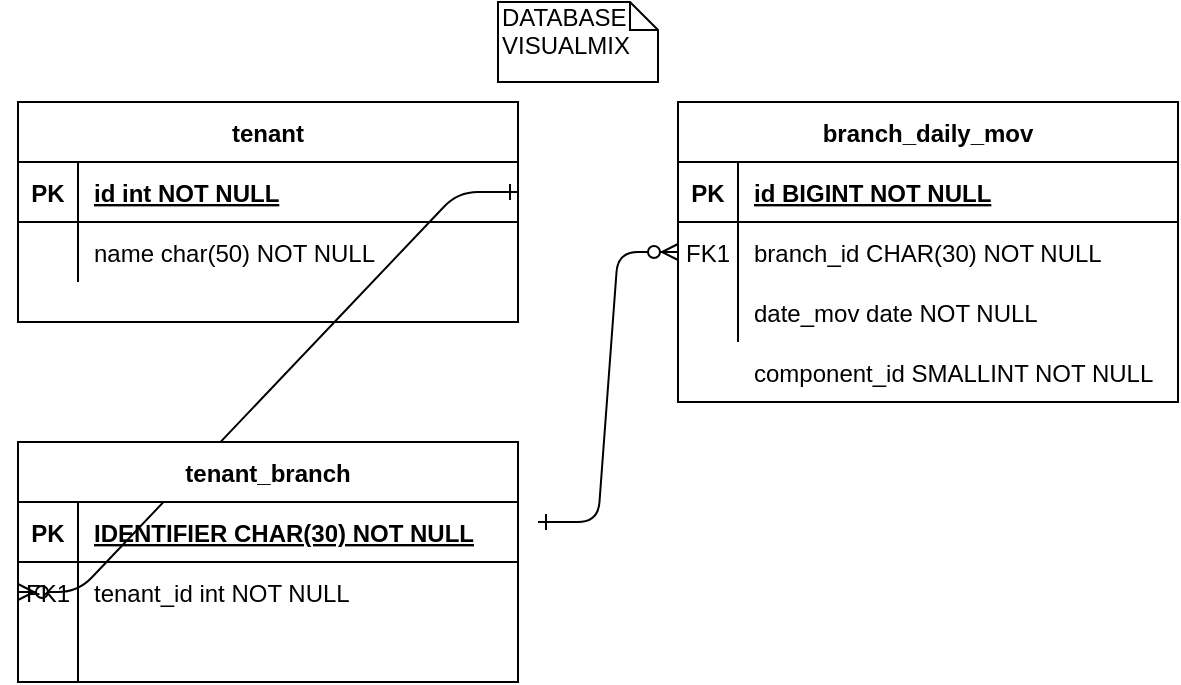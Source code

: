 <mxfile version="13.6.2" type="github" pages="3">
  <diagram id="R2lEEEUBdFMjLlhIrx00" name="DER">
    <mxGraphModel dx="854" dy="356" grid="1" gridSize="10" guides="1" tooltips="1" connect="1" arrows="1" fold="1" page="1" pageScale="1" pageWidth="850" pageHeight="1100" math="0" shadow="0" extFonts="Permanent Marker^https://fonts.googleapis.com/css?family=Permanent+Marker">
      <root>
        <mxCell id="0" />
        <mxCell id="1" parent="0" />
        <mxCell id="C-vyLk0tnHw3VtMMgP7b-1" value="" style="edgeStyle=entityRelationEdgeStyle;endArrow=ERzeroToMany;startArrow=ERone;endFill=1;startFill=0;" parent="1" target="C-vyLk0tnHw3VtMMgP7b-6" edge="1">
          <mxGeometry width="100" height="100" relative="1" as="geometry">
            <mxPoint x="380" y="330" as="sourcePoint" />
            <mxPoint x="440" y="620" as="targetPoint" />
          </mxGeometry>
        </mxCell>
        <mxCell id="C-vyLk0tnHw3VtMMgP7b-2" value="branch_daily_mov" style="shape=table;startSize=30;container=1;collapsible=1;childLayout=tableLayout;fixedRows=1;rowLines=0;fontStyle=1;align=center;resizeLast=1;" parent="1" vertex="1">
          <mxGeometry x="450" y="120" width="250" height="150" as="geometry" />
        </mxCell>
        <mxCell id="C-vyLk0tnHw3VtMMgP7b-3" value="" style="shape=partialRectangle;collapsible=0;dropTarget=0;pointerEvents=0;fillColor=none;points=[[0,0.5],[1,0.5]];portConstraint=eastwest;top=0;left=0;right=0;bottom=1;" parent="C-vyLk0tnHw3VtMMgP7b-2" vertex="1">
          <mxGeometry y="30" width="250" height="30" as="geometry" />
        </mxCell>
        <mxCell id="C-vyLk0tnHw3VtMMgP7b-4" value="PK" style="shape=partialRectangle;overflow=hidden;connectable=0;fillColor=none;top=0;left=0;bottom=0;right=0;fontStyle=1;" parent="C-vyLk0tnHw3VtMMgP7b-3" vertex="1">
          <mxGeometry width="30" height="30" as="geometry" />
        </mxCell>
        <mxCell id="C-vyLk0tnHw3VtMMgP7b-5" value="id BIGINT NOT NULL " style="shape=partialRectangle;overflow=hidden;connectable=0;fillColor=none;top=0;left=0;bottom=0;right=0;align=left;spacingLeft=6;fontStyle=5;" parent="C-vyLk0tnHw3VtMMgP7b-3" vertex="1">
          <mxGeometry x="30" width="220" height="30" as="geometry" />
        </mxCell>
        <mxCell id="C-vyLk0tnHw3VtMMgP7b-6" value="" style="shape=partialRectangle;collapsible=0;dropTarget=0;pointerEvents=0;fillColor=none;points=[[0,0.5],[1,0.5]];portConstraint=eastwest;top=0;left=0;right=0;bottom=0;" parent="C-vyLk0tnHw3VtMMgP7b-2" vertex="1">
          <mxGeometry y="60" width="250" height="30" as="geometry" />
        </mxCell>
        <mxCell id="C-vyLk0tnHw3VtMMgP7b-7" value="FK1" style="shape=partialRectangle;overflow=hidden;connectable=0;fillColor=none;top=0;left=0;bottom=0;right=0;" parent="C-vyLk0tnHw3VtMMgP7b-6" vertex="1">
          <mxGeometry width="30" height="30" as="geometry" />
        </mxCell>
        <mxCell id="C-vyLk0tnHw3VtMMgP7b-8" value="branch_id CHAR(30) NOT NULL" style="shape=partialRectangle;overflow=hidden;connectable=0;fillColor=none;top=0;left=0;bottom=0;right=0;align=left;spacingLeft=6;" parent="C-vyLk0tnHw3VtMMgP7b-6" vertex="1">
          <mxGeometry x="30" width="220" height="30" as="geometry" />
        </mxCell>
        <mxCell id="C-vyLk0tnHw3VtMMgP7b-9" value="" style="shape=partialRectangle;collapsible=0;dropTarget=0;pointerEvents=0;fillColor=none;points=[[0,0.5],[1,0.5]];portConstraint=eastwest;top=0;left=0;right=0;bottom=0;" parent="C-vyLk0tnHw3VtMMgP7b-2" vertex="1">
          <mxGeometry y="90" width="250" height="30" as="geometry" />
        </mxCell>
        <mxCell id="C-vyLk0tnHw3VtMMgP7b-10" value="" style="shape=partialRectangle;overflow=hidden;connectable=0;fillColor=none;top=0;left=0;bottom=0;right=0;" parent="C-vyLk0tnHw3VtMMgP7b-9" vertex="1">
          <mxGeometry width="30" height="30" as="geometry" />
        </mxCell>
        <mxCell id="C-vyLk0tnHw3VtMMgP7b-11" value="date_mov date NOT NULL" style="shape=partialRectangle;overflow=hidden;connectable=0;fillColor=none;top=0;left=0;bottom=0;right=0;align=left;spacingLeft=6;" parent="C-vyLk0tnHw3VtMMgP7b-9" vertex="1">
          <mxGeometry x="30" width="220" height="30" as="geometry" />
        </mxCell>
        <mxCell id="C-vyLk0tnHw3VtMMgP7b-23" value="tenant" style="shape=table;startSize=30;container=1;collapsible=1;childLayout=tableLayout;fixedRows=1;rowLines=0;fontStyle=1;align=center;resizeLast=1;" parent="1" vertex="1">
          <mxGeometry x="120" y="120" width="250" height="110" as="geometry" />
        </mxCell>
        <mxCell id="C-vyLk0tnHw3VtMMgP7b-24" value="" style="shape=partialRectangle;collapsible=0;dropTarget=0;pointerEvents=0;fillColor=none;points=[[0,0.5],[1,0.5]];portConstraint=eastwest;top=0;left=0;right=0;bottom=1;" parent="C-vyLk0tnHw3VtMMgP7b-23" vertex="1">
          <mxGeometry y="30" width="250" height="30" as="geometry" />
        </mxCell>
        <mxCell id="C-vyLk0tnHw3VtMMgP7b-25" value="PK" style="shape=partialRectangle;overflow=hidden;connectable=0;fillColor=none;top=0;left=0;bottom=0;right=0;fontStyle=1;" parent="C-vyLk0tnHw3VtMMgP7b-24" vertex="1">
          <mxGeometry width="30" height="30" as="geometry" />
        </mxCell>
        <mxCell id="C-vyLk0tnHw3VtMMgP7b-26" value="id int NOT NULL " style="shape=partialRectangle;overflow=hidden;connectable=0;fillColor=none;top=0;left=0;bottom=0;right=0;align=left;spacingLeft=6;fontStyle=5;" parent="C-vyLk0tnHw3VtMMgP7b-24" vertex="1">
          <mxGeometry x="30" width="220" height="30" as="geometry" />
        </mxCell>
        <mxCell id="C-vyLk0tnHw3VtMMgP7b-27" value="" style="shape=partialRectangle;collapsible=0;dropTarget=0;pointerEvents=0;fillColor=none;points=[[0,0.5],[1,0.5]];portConstraint=eastwest;top=0;left=0;right=0;bottom=0;" parent="C-vyLk0tnHw3VtMMgP7b-23" vertex="1">
          <mxGeometry y="60" width="250" height="30" as="geometry" />
        </mxCell>
        <mxCell id="C-vyLk0tnHw3VtMMgP7b-28" value="" style="shape=partialRectangle;overflow=hidden;connectable=0;fillColor=none;top=0;left=0;bottom=0;right=0;" parent="C-vyLk0tnHw3VtMMgP7b-27" vertex="1">
          <mxGeometry width="30" height="30" as="geometry" />
        </mxCell>
        <mxCell id="C-vyLk0tnHw3VtMMgP7b-29" value="name char(50) NOT NULL" style="shape=partialRectangle;overflow=hidden;connectable=0;fillColor=none;top=0;left=0;bottom=0;right=0;align=left;spacingLeft=6;" parent="C-vyLk0tnHw3VtMMgP7b-27" vertex="1">
          <mxGeometry x="30" width="220" height="30" as="geometry" />
        </mxCell>
        <mxCell id="QNbbVvkOHn5wzbFiZERa-1" value="component_id SMALLINT NOT NULL" style="shape=partialRectangle;overflow=hidden;connectable=0;fillColor=none;top=0;left=0;bottom=0;right=0;align=left;spacingLeft=6;" vertex="1" parent="1">
          <mxGeometry x="480" y="240" width="220" height="30" as="geometry" />
        </mxCell>
        <mxCell id="QNbbVvkOHn5wzbFiZERa-21" value="" style="edgeStyle=entityRelationEdgeStyle;endArrow=ERzeroToMany;startArrow=ERone;endFill=1;startFill=0;exitX=1;exitY=0.5;exitDx=0;exitDy=0;entryX=0;entryY=0.5;entryDx=0;entryDy=0;" edge="1" parent="1" source="C-vyLk0tnHw3VtMMgP7b-24" target="QNbbVvkOHn5wzbFiZERa-15">
          <mxGeometry width="100" height="100" relative="1" as="geometry">
            <mxPoint x="40" y="280" as="sourcePoint" />
            <mxPoint x="120" y="310" as="targetPoint" />
          </mxGeometry>
        </mxCell>
        <mxCell id="QNbbVvkOHn5wzbFiZERa-11" value="tenant_branch" style="shape=table;startSize=30;container=1;collapsible=1;childLayout=tableLayout;fixedRows=1;rowLines=0;fontStyle=1;align=center;resizeLast=1;" vertex="1" parent="1">
          <mxGeometry x="120" y="290" width="250" height="120" as="geometry" />
        </mxCell>
        <mxCell id="QNbbVvkOHn5wzbFiZERa-12" value="" style="shape=partialRectangle;collapsible=0;dropTarget=0;pointerEvents=0;fillColor=none;points=[[0,0.5],[1,0.5]];portConstraint=eastwest;top=0;left=0;right=0;bottom=1;" vertex="1" parent="QNbbVvkOHn5wzbFiZERa-11">
          <mxGeometry y="30" width="250" height="30" as="geometry" />
        </mxCell>
        <mxCell id="QNbbVvkOHn5wzbFiZERa-13" value="PK" style="shape=partialRectangle;overflow=hidden;connectable=0;fillColor=none;top=0;left=0;bottom=0;right=0;fontStyle=1;" vertex="1" parent="QNbbVvkOHn5wzbFiZERa-12">
          <mxGeometry width="30" height="30" as="geometry" />
        </mxCell>
        <mxCell id="QNbbVvkOHn5wzbFiZERa-14" value="IDENTIFIER CHAR(30) NOT NULL " style="shape=partialRectangle;overflow=hidden;connectable=0;fillColor=none;top=0;left=0;bottom=0;right=0;align=left;spacingLeft=6;fontStyle=5;" vertex="1" parent="QNbbVvkOHn5wzbFiZERa-12">
          <mxGeometry x="30" width="220" height="30" as="geometry" />
        </mxCell>
        <mxCell id="QNbbVvkOHn5wzbFiZERa-15" value="" style="shape=partialRectangle;collapsible=0;dropTarget=0;pointerEvents=0;fillColor=none;points=[[0,0.5],[1,0.5]];portConstraint=eastwest;top=0;left=0;right=0;bottom=0;" vertex="1" parent="QNbbVvkOHn5wzbFiZERa-11">
          <mxGeometry y="60" width="250" height="30" as="geometry" />
        </mxCell>
        <mxCell id="QNbbVvkOHn5wzbFiZERa-16" value="FK1" style="shape=partialRectangle;overflow=hidden;connectable=0;fillColor=none;top=0;left=0;bottom=0;right=0;" vertex="1" parent="QNbbVvkOHn5wzbFiZERa-15">
          <mxGeometry width="30" height="30" as="geometry" />
        </mxCell>
        <mxCell id="QNbbVvkOHn5wzbFiZERa-17" value="tenant_id int NOT NULL" style="shape=partialRectangle;overflow=hidden;connectable=0;fillColor=none;top=0;left=0;bottom=0;right=0;align=left;spacingLeft=6;" vertex="1" parent="QNbbVvkOHn5wzbFiZERa-15">
          <mxGeometry x="30" width="220" height="30" as="geometry" />
        </mxCell>
        <mxCell id="QNbbVvkOHn5wzbFiZERa-18" value="" style="shape=partialRectangle;collapsible=0;dropTarget=0;pointerEvents=0;fillColor=none;points=[[0,0.5],[1,0.5]];portConstraint=eastwest;top=0;left=0;right=0;bottom=0;" vertex="1" parent="QNbbVvkOHn5wzbFiZERa-11">
          <mxGeometry y="90" width="250" height="30" as="geometry" />
        </mxCell>
        <mxCell id="QNbbVvkOHn5wzbFiZERa-19" value="" style="shape=partialRectangle;overflow=hidden;connectable=0;fillColor=none;top=0;left=0;bottom=0;right=0;" vertex="1" parent="QNbbVvkOHn5wzbFiZERa-18">
          <mxGeometry width="30" height="30" as="geometry" />
        </mxCell>
        <mxCell id="QNbbVvkOHn5wzbFiZERa-20" value="" style="shape=partialRectangle;overflow=hidden;connectable=0;fillColor=none;top=0;left=0;bottom=0;right=0;align=left;spacingLeft=6;" vertex="1" parent="QNbbVvkOHn5wzbFiZERa-18">
          <mxGeometry x="30" width="220" height="30" as="geometry" />
        </mxCell>
        <mxCell id="PxhB8Xin9UVxQcQUH7_S-1" value="DATABASE VISUALMIX" style="shape=note;whiteSpace=wrap;html=1;size=14;verticalAlign=top;align=left;spacingTop=-6;" vertex="1" parent="1">
          <mxGeometry x="360" y="70" width="80" height="40" as="geometry" />
        </mxCell>
      </root>
    </mxGraphModel>
  </diagram>
  <diagram id="bEyktq-xXKK-_xe7Ogyu" name="Flux Diagram">
    <mxGraphModel dx="1238" dy="516" grid="1" gridSize="10" guides="1" tooltips="1" connect="1" arrows="1" fold="1" page="1" pageScale="1" pageWidth="827" pageHeight="1169" math="0" shadow="0">
      <root>
        <mxCell id="W4LlauTfSX9rmrrIxcwp-0" />
        <mxCell id="W4LlauTfSX9rmrrIxcwp-1" parent="W4LlauTfSX9rmrrIxcwp-0" />
        <mxCell id="RfvmIdjkabR53NWstXG5-6" style="edgeStyle=orthogonalEdgeStyle;rounded=0;orthogonalLoop=1;jettySize=auto;html=1;exitX=0.5;exitY=1;exitDx=0;exitDy=0;" edge="1" parent="W4LlauTfSX9rmrrIxcwp-1" source="RfvmIdjkabR53NWstXG5-1" target="RfvmIdjkabR53NWstXG5-5">
          <mxGeometry relative="1" as="geometry" />
        </mxCell>
        <mxCell id="RfvmIdjkabR53NWstXG5-1" value="Mapper resulted data &lt;br&gt;from query&amp;nbsp;to &amp;nbsp;dto BranchDailyMovDTO" style="shape=parallelogram;perimeter=parallelogramPerimeter;whiteSpace=wrap;html=1;dashed=0;" vertex="1" parent="W4LlauTfSX9rmrrIxcwp-1">
          <mxGeometry x="495" y="350" width="200" height="100" as="geometry" />
        </mxCell>
        <mxCell id="RfvmIdjkabR53NWstXG5-4" style="edgeStyle=orthogonalEdgeStyle;rounded=0;orthogonalLoop=1;jettySize=auto;html=1;exitX=0.5;exitY=1;exitDx=0;exitDy=0;" edge="1" parent="W4LlauTfSX9rmrrIxcwp-1" source="RfvmIdjkabR53NWstXG5-2" target="RfvmIdjkabR53NWstXG5-1">
          <mxGeometry relative="1" as="geometry" />
        </mxCell>
        <mxCell id="RfvmIdjkabR53NWstXG5-2" value="Execute query to resume data.&amp;nbsp;&lt;br&gt;Query attached on the e-mail" style="shape=manualInput;whiteSpace=wrap;html=1;dashed=0;size=15;" vertex="1" parent="W4LlauTfSX9rmrrIxcwp-1">
          <mxGeometry x="515" y="250" width="160" height="80" as="geometry" />
        </mxCell>
        <mxCell id="kGH_8t6V3mvA3QmZx_XM-14" style="edgeStyle=orthogonalEdgeStyle;rounded=0;orthogonalLoop=1;jettySize=auto;html=1;exitX=0.5;exitY=1;exitDx=0;exitDy=0;" edge="1" parent="W4LlauTfSX9rmrrIxcwp-1" source="RfvmIdjkabR53NWstXG5-5" target="kGH_8t6V3mvA3QmZx_XM-13">
          <mxGeometry relative="1" as="geometry" />
        </mxCell>
        <mxCell id="RfvmIdjkabR53NWstXG5-5" value="Send data ZIP to API &lt;br&gt;vm-metrics-api" style="html=1;dashed=0;whitespace=wrap;" vertex="1" parent="W4LlauTfSX9rmrrIxcwp-1">
          <mxGeometry x="507" y="479" width="176" height="51" as="geometry" />
        </mxCell>
        <mxCell id="RfvmIdjkabR53NWstXG5-7" style="edgeStyle=orthogonalEdgeStyle;rounded=0;orthogonalLoop=1;jettySize=auto;html=1;exitX=0.5;exitY=1;exitDx=0;exitDy=0;" edge="1" parent="W4LlauTfSX9rmrrIxcwp-1" source="RfvmIdjkabR53NWstXG5-5" target="RfvmIdjkabR53NWstXG5-5">
          <mxGeometry relative="1" as="geometry" />
        </mxCell>
        <mxCell id="kGH_8t6V3mvA3QmZx_XM-6" style="edgeStyle=orthogonalEdgeStyle;rounded=0;orthogonalLoop=1;jettySize=auto;html=1;exitX=0;exitY=0.5;exitDx=0;exitDy=0;entryX=0.5;entryY=0;entryDx=0;entryDy=0;" edge="1" parent="W4LlauTfSX9rmrrIxcwp-1" source="RfvmIdjkabR53NWstXG5-8" target="RfvmIdjkabR53NWstXG5-13">
          <mxGeometry relative="1" as="geometry" />
        </mxCell>
        <mxCell id="kGH_8t6V3mvA3QmZx_XM-12" style="edgeStyle=orthogonalEdgeStyle;rounded=0;orthogonalLoop=1;jettySize=auto;html=1;exitX=1;exitY=0.5;exitDx=0;exitDy=0;entryX=0.5;entryY=0;entryDx=0;entryDy=0;" edge="1" parent="W4LlauTfSX9rmrrIxcwp-1" source="RfvmIdjkabR53NWstXG5-8" target="kGH_8t6V3mvA3QmZx_XM-11">
          <mxGeometry relative="1" as="geometry" />
        </mxCell>
        <mxCell id="kGH_8t6V3mvA3QmZx_XM-17" style="edgeStyle=orthogonalEdgeStyle;rounded=0;orthogonalLoop=1;jettySize=auto;html=1;exitX=1;exitY=0.5;exitDx=0;exitDy=0;entryX=0.5;entryY=1;entryDx=0;entryDy=0;" edge="1" parent="W4LlauTfSX9rmrrIxcwp-1" source="RfvmIdjkabR53NWstXG5-8" target="RfvmIdjkabR53NWstXG5-13">
          <mxGeometry relative="1" as="geometry" />
        </mxCell>
        <mxCell id="RfvmIdjkabR53NWstXG5-8" value="Is time to process?" style="shape=rhombus;html=1;dashed=0;whitespace=wrap;perimeter=rhombusPerimeter;" vertex="1" parent="W4LlauTfSX9rmrrIxcwp-1">
          <mxGeometry x="354" y="110" width="120" height="100" as="geometry" />
        </mxCell>
        <mxCell id="RfvmIdjkabR53NWstXG5-10" value="Yes" style="text;html=1;align=center;verticalAlign=middle;resizable=0;points=[];autosize=1;" vertex="1" parent="W4LlauTfSX9rmrrIxcwp-1">
          <mxGeometry x="500" y="130" width="40" height="20" as="geometry" />
        </mxCell>
        <mxCell id="RfvmIdjkabR53NWstXG5-11" value="No" style="text;html=1;align=center;verticalAlign=middle;resizable=0;points=[];autosize=1;" vertex="1" parent="W4LlauTfSX9rmrrIxcwp-1">
          <mxGeometry x="310" y="130" width="30" height="20" as="geometry" />
        </mxCell>
        <mxCell id="kGH_8t6V3mvA3QmZx_XM-1" style="edgeStyle=orthogonalEdgeStyle;rounded=0;orthogonalLoop=1;jettySize=auto;html=1;exitX=1;exitY=0.5;exitDx=0;exitDy=0;entryX=0.5;entryY=1;entryDx=0;entryDy=0;" edge="1" parent="W4LlauTfSX9rmrrIxcwp-1" source="RfvmIdjkabR53NWstXG5-13" target="RfvmIdjkabR53NWstXG5-8">
          <mxGeometry relative="1" as="geometry" />
        </mxCell>
        <mxCell id="RfvmIdjkabR53NWstXG5-13" value="Wait for time to process&amp;nbsp;" style="shape=manualInput;whiteSpace=wrap;html=1;dashed=0;size=15;" vertex="1" parent="W4LlauTfSX9rmrrIxcwp-1">
          <mxGeometry x="183" y="190" width="160" height="80" as="geometry" />
        </mxCell>
        <mxCell id="kGH_8t6V3mvA3QmZx_XM-2" style="edgeStyle=orthogonalEdgeStyle;rounded=0;orthogonalLoop=1;jettySize=auto;html=1;exitX=0.5;exitY=1;exitDx=0;exitDy=0;" edge="1" parent="W4LlauTfSX9rmrrIxcwp-1" source="RfvmIdjkabR53NWstXG5-13" target="RfvmIdjkabR53NWstXG5-13">
          <mxGeometry relative="1" as="geometry" />
        </mxCell>
        <mxCell id="kGH_8t6V3mvA3QmZx_XM-9" style="edgeStyle=orthogonalEdgeStyle;rounded=0;orthogonalLoop=1;jettySize=auto;html=1;exitX=0.5;exitY=0.5;exitDx=0;exitDy=15;exitPerimeter=0;entryX=0.5;entryY=0;entryDx=0;entryDy=0;" edge="1" parent="W4LlauTfSX9rmrrIxcwp-1" source="kGH_8t6V3mvA3QmZx_XM-8" target="RfvmIdjkabR53NWstXG5-8">
          <mxGeometry relative="1" as="geometry" />
        </mxCell>
        <mxCell id="kGH_8t6V3mvA3QmZx_XM-8" value="" style="html=1;dashed=0;whitespace=wrap;shape=mxgraph.dfd.start" vertex="1" parent="W4LlauTfSX9rmrrIxcwp-1">
          <mxGeometry x="374" y="50" width="80" height="30" as="geometry" />
        </mxCell>
        <mxCell id="kGH_8t6V3mvA3QmZx_XM-15" style="edgeStyle=orthogonalEdgeStyle;rounded=0;orthogonalLoop=1;jettySize=auto;html=1;exitX=0.5;exitY=1;exitDx=0;exitDy=0;" edge="1" parent="W4LlauTfSX9rmrrIxcwp-1" source="kGH_8t6V3mvA3QmZx_XM-11" target="RfvmIdjkabR53NWstXG5-2">
          <mxGeometry relative="1" as="geometry" />
        </mxCell>
        <mxCell id="kGH_8t6V3mvA3QmZx_XM-11" value="Thread" style="ellipse;shape=doubleEllipse;html=1;dashed=0;whitespace=wrap;aspect=fixed;" vertex="1" parent="W4LlauTfSX9rmrrIxcwp-1">
          <mxGeometry x="570" y="180" width="50" height="50" as="geometry" />
        </mxCell>
        <mxCell id="kGH_8t6V3mvA3QmZx_XM-13" value="" style="shape=ellipse;html=1;dashed=0;whitespace=wrap;aspect=fixed;strokeWidth=5;perimeter=ellipsePerimeter;" vertex="1" parent="W4LlauTfSX9rmrrIxcwp-1">
          <mxGeometry x="575" y="560" width="40" height="40" as="geometry" />
        </mxCell>
      </root>
    </mxGraphModel>
  </diagram>
  <diagram id="okqjtjc3Yn1iYq3cit8N" name="Class Diagram">
    <mxGraphModel dx="1238" dy="516" grid="1" gridSize="10" guides="1" tooltips="1" connect="1" arrows="1" fold="1" page="1" pageScale="1" pageWidth="827" pageHeight="1169" math="0" shadow="0">
      <root>
        <mxCell id="_zlj0K7sJFn3BaGq5gv6-0" />
        <mxCell id="_zlj0K7sJFn3BaGq5gv6-1" parent="_zlj0K7sJFn3BaGq5gv6-0" />
        <mxCell id="_zlj0K7sJFn3BaGq5gv6-2" value="BranchDailyMovDTO" style="swimlane;fontStyle=0;childLayout=stackLayout;horizontal=1;startSize=26;fillColor=none;horizontalStack=0;resizeParent=1;resizeParentMax=0;resizeLast=0;collapsible=1;marginBottom=0;" vertex="1" parent="_zlj0K7sJFn3BaGq5gv6-1">
          <mxGeometry x="80" y="40" width="197.44" height="88" as="geometry" />
        </mxCell>
        <mxCell id="_zlj0K7sJFn3BaGq5gv6-3" value="- IDENTIFIER: long PK" style="text;strokeColor=none;fillColor=none;align=left;verticalAlign=top;spacingLeft=4;spacingRight=4;overflow=hidden;rotatable=0;points=[[0,0.5],[1,0.5]];portConstraint=eastwest;" vertex="1" parent="_zlj0K7sJFn3BaGq5gv6-2">
          <mxGeometry y="26" width="197.44" height="26" as="geometry" />
        </mxCell>
        <mxCell id="hDBWdCbM2d2hgAJOQF3b-1" value="- dataMov: data&#xa;" style="text;strokeColor=none;fillColor=none;align=left;verticalAlign=top;spacingLeft=4;spacingRight=4;overflow=hidden;rotatable=0;points=[[0,0.5],[1,0.5]];portConstraint=eastwest;spacing=0;" vertex="1" parent="_zlj0K7sJFn3BaGq5gv6-2">
          <mxGeometry y="52" width="197.44" height="18" as="geometry" />
        </mxCell>
        <mxCell id="hDBWdCbM2d2hgAJOQF3b-0" value="- component: short&#xa;" style="text;strokeColor=none;fillColor=none;align=left;verticalAlign=top;spacingLeft=4;spacingRight=4;overflow=hidden;rotatable=0;points=[[0,0.5],[1,0.5]];portConstraint=eastwest;spacing=0;" vertex="1" parent="_zlj0K7sJFn3BaGq5gv6-2">
          <mxGeometry y="70" width="197.44" height="18" as="geometry" />
        </mxCell>
      </root>
    </mxGraphModel>
  </diagram>
</mxfile>
